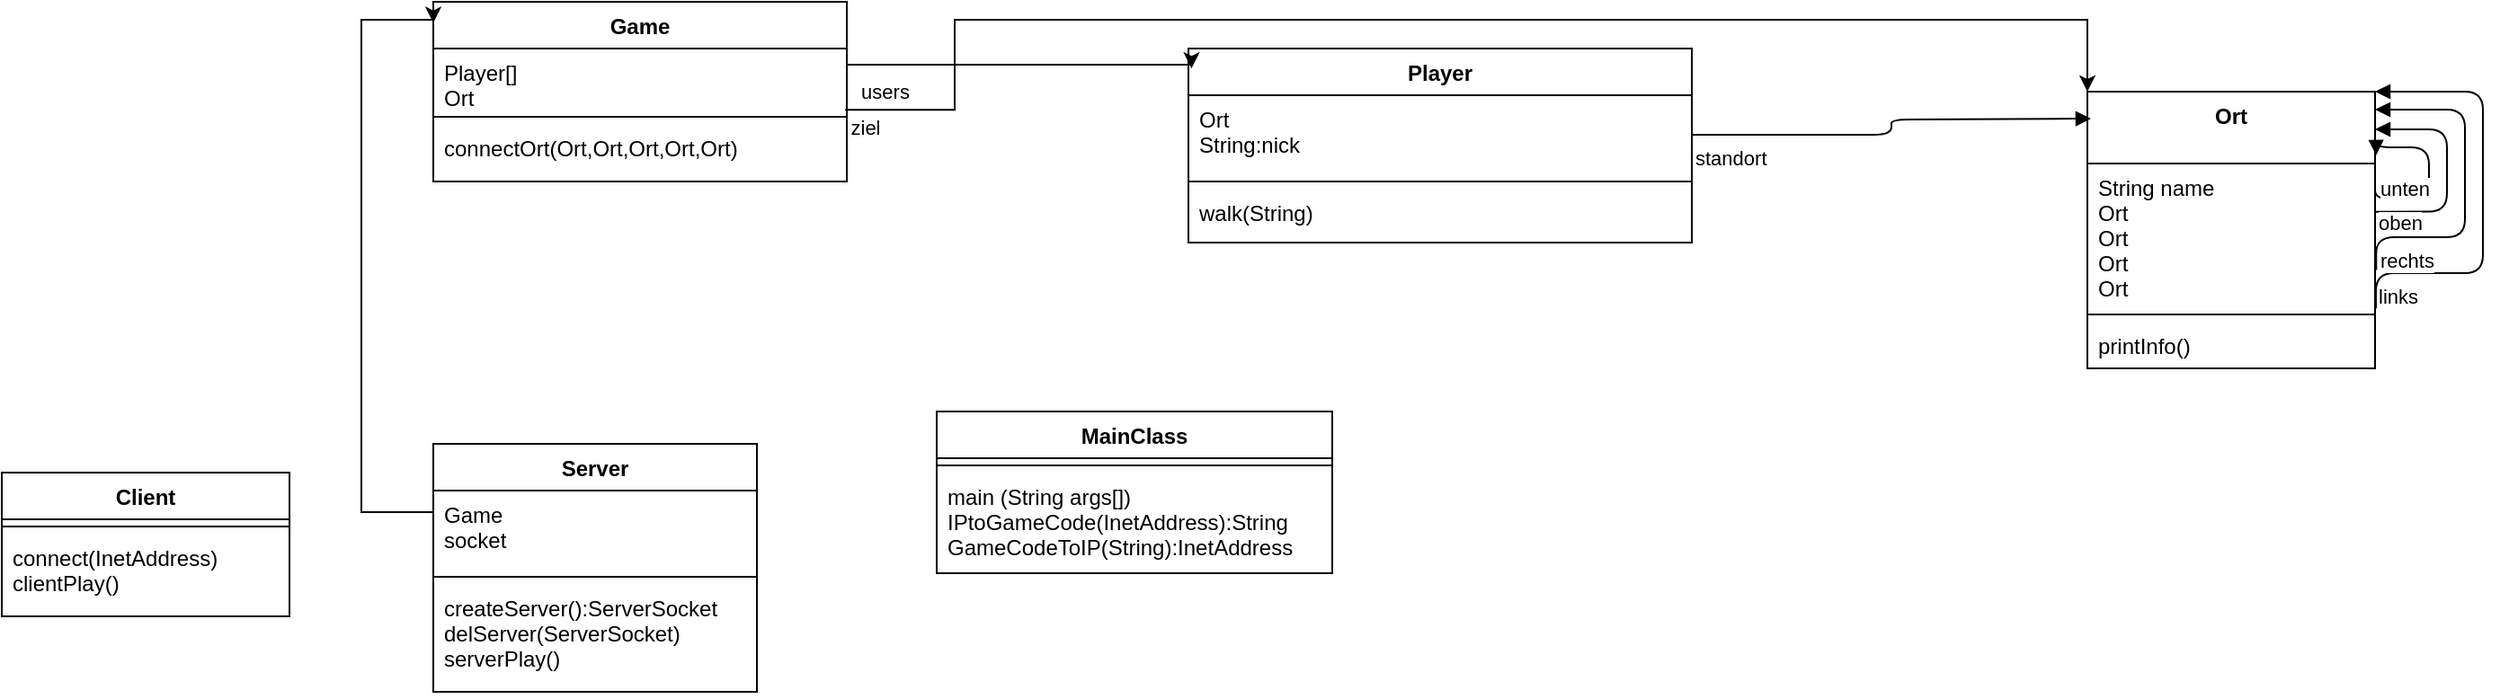 <mxfile version="15.2.1" type="github">
  <diagram id="lLabMF4MRWrVzhpLIE5X" name="Page-1">
    <mxGraphModel dx="1609" dy="724" grid="1" gridSize="10" guides="1" tooltips="1" connect="1" arrows="1" fold="1" page="1" pageScale="1" pageWidth="827" pageHeight="1169" math="0" shadow="0">
      <root>
        <mxCell id="0" />
        <mxCell id="1" parent="0" />
        <mxCell id="9VH3EkR2QSLjIcWtbJTV-1" value="Player" style="swimlane;fontStyle=1;align=center;verticalAlign=top;childLayout=stackLayout;horizontal=1;startSize=26;horizontalStack=0;resizeParent=1;resizeParentMax=0;resizeLast=0;collapsible=1;marginBottom=0;" parent="1" vertex="1">
          <mxGeometry x="60" y="66" width="280" height="108" as="geometry">
            <mxRectangle x="60" y="66" width="70" height="26" as="alternateBounds" />
          </mxGeometry>
        </mxCell>
        <mxCell id="9VH3EkR2QSLjIcWtbJTV-2" value="Ort&#xa;String:nick&#xa;" style="text;strokeColor=none;fillColor=none;align=left;verticalAlign=top;spacingLeft=4;spacingRight=4;overflow=hidden;rotatable=0;points=[[0,0.5],[1,0.5]];portConstraint=eastwest;" parent="9VH3EkR2QSLjIcWtbJTV-1" vertex="1">
          <mxGeometry y="26" width="280" height="44" as="geometry" />
        </mxCell>
        <mxCell id="9VH3EkR2QSLjIcWtbJTV-3" value="" style="line;strokeWidth=1;fillColor=none;align=left;verticalAlign=middle;spacingTop=-1;spacingLeft=3;spacingRight=3;rotatable=0;labelPosition=right;points=[];portConstraint=eastwest;" parent="9VH3EkR2QSLjIcWtbJTV-1" vertex="1">
          <mxGeometry y="70" width="280" height="8" as="geometry" />
        </mxCell>
        <mxCell id="9VH3EkR2QSLjIcWtbJTV-4" value="walk(String)" style="text;strokeColor=none;fillColor=none;align=left;verticalAlign=top;spacingLeft=4;spacingRight=4;overflow=hidden;rotatable=0;points=[[0,0.5],[1,0.5]];portConstraint=eastwest;" parent="9VH3EkR2QSLjIcWtbJTV-1" vertex="1">
          <mxGeometry y="78" width="280" height="30" as="geometry" />
        </mxCell>
        <mxCell id="9VH3EkR2QSLjIcWtbJTV-5" value="Ort" style="swimlane;fontStyle=1;align=center;verticalAlign=top;childLayout=stackLayout;horizontal=1;startSize=40;horizontalStack=0;resizeParent=1;resizeParentMax=0;resizeLast=0;collapsible=1;marginBottom=0;" parent="1" vertex="1">
          <mxGeometry x="560" y="90" width="160" height="154" as="geometry" />
        </mxCell>
        <mxCell id="9VH3EkR2QSLjIcWtbJTV-6" value="String name&#xa;Ort&#xa;Ort&#xa;Ort&#xa;Ort" style="text;strokeColor=none;fillColor=none;align=left;verticalAlign=top;spacingLeft=4;spacingRight=4;overflow=hidden;rotatable=0;points=[[0,0.5],[1,0.5]];portConstraint=eastwest;" parent="9VH3EkR2QSLjIcWtbJTV-5" vertex="1">
          <mxGeometry y="40" width="160" height="80" as="geometry" />
        </mxCell>
        <mxCell id="9VH3EkR2QSLjIcWtbJTV-7" value="" style="line;strokeWidth=1;fillColor=none;align=left;verticalAlign=middle;spacingTop=-1;spacingLeft=3;spacingRight=3;rotatable=0;labelPosition=right;points=[];portConstraint=eastwest;" parent="9VH3EkR2QSLjIcWtbJTV-5" vertex="1">
          <mxGeometry y="120" width="160" height="8" as="geometry" />
        </mxCell>
        <mxCell id="9VH3EkR2QSLjIcWtbJTV-8" value="printInfo()" style="text;strokeColor=none;fillColor=none;align=left;verticalAlign=top;spacingLeft=4;spacingRight=4;overflow=hidden;rotatable=0;points=[[0,0.5],[1,0.5]];portConstraint=eastwest;" parent="9VH3EkR2QSLjIcWtbJTV-5" vertex="1">
          <mxGeometry y="128" width="160" height="26" as="geometry" />
        </mxCell>
        <mxCell id="9VH3EkR2QSLjIcWtbJTV-16" value="&lt;div&gt;links&lt;/div&gt;&lt;div&gt;&lt;br&gt;&lt;/div&gt;" style="endArrow=block;endFill=1;html=1;edgeStyle=orthogonalEdgeStyle;align=left;verticalAlign=top;exitX=1.003;exitY=1.008;exitDx=0;exitDy=0;exitPerimeter=0;" parent="9VH3EkR2QSLjIcWtbJTV-5" source="9VH3EkR2QSLjIcWtbJTV-6" edge="1">
          <mxGeometry x="-0.836" y="1" relative="1" as="geometry">
            <mxPoint x="160" y="90" as="sourcePoint" />
            <mxPoint x="160" as="targetPoint" />
            <Array as="points">
              <mxPoint x="220" y="101" />
              <mxPoint x="220" />
            </Array>
            <mxPoint y="1" as="offset" />
          </mxGeometry>
        </mxCell>
        <mxCell id="9VH3EkR2QSLjIcWtbJTV-18" value="&lt;div&gt;rechts&lt;/div&gt;" style="endArrow=block;endFill=1;html=1;edgeStyle=orthogonalEdgeStyle;align=left;verticalAlign=top;exitX=1.004;exitY=0.741;exitDx=0;exitDy=0;exitPerimeter=0;" parent="9VH3EkR2QSLjIcWtbJTV-5" source="9VH3EkR2QSLjIcWtbJTV-6" target="9VH3EkR2QSLjIcWtbJTV-5" edge="1">
          <mxGeometry x="-0.806" y="-1" relative="1" as="geometry">
            <mxPoint x="20" y="90" as="sourcePoint" />
            <mxPoint x="161" y="10" as="targetPoint" />
            <Array as="points">
              <mxPoint x="210" y="81" />
              <mxPoint x="210" y="10" />
            </Array>
            <mxPoint y="-1" as="offset" />
          </mxGeometry>
        </mxCell>
        <mxCell id="9VH3EkR2QSLjIcWtbJTV-9" value="&lt;div&gt;standort&lt;/div&gt;" style="endArrow=block;endFill=1;html=1;edgeStyle=orthogonalEdgeStyle;align=left;verticalAlign=top;exitX=1;exitY=0.5;exitDx=0;exitDy=0;" parent="1" source="9VH3EkR2QSLjIcWtbJTV-2" edge="1">
          <mxGeometry x="-1" relative="1" as="geometry">
            <mxPoint x="320" y="380" as="sourcePoint" />
            <mxPoint x="562" y="105" as="targetPoint" />
          </mxGeometry>
        </mxCell>
        <mxCell id="9VH3EkR2QSLjIcWtbJTV-20" value="&lt;div&gt;oben&lt;/div&gt;" style="endArrow=block;endFill=1;html=1;edgeStyle=orthogonalEdgeStyle;align=left;verticalAlign=top;" parent="1" target="9VH3EkR2QSLjIcWtbJTV-5" edge="1">
          <mxGeometry x="-1.0" y="7" relative="1" as="geometry">
            <mxPoint x="720" y="156.83" as="sourcePoint" />
            <mxPoint x="820" y="50" as="targetPoint" />
            <Array as="points">
              <mxPoint x="760" y="157" />
              <mxPoint x="760" y="111" />
            </Array>
            <mxPoint as="offset" />
          </mxGeometry>
        </mxCell>
        <mxCell id="9VH3EkR2QSLjIcWtbJTV-22" value="&lt;div&gt;unten&lt;/div&gt;" style="endArrow=block;endFill=1;html=1;edgeStyle=orthogonalEdgeStyle;align=left;verticalAlign=top;entryX=1.004;entryY=0.23;entryDx=0;entryDy=0;entryPerimeter=0;" parent="1" target="9VH3EkR2QSLjIcWtbJTV-5" edge="1">
          <mxGeometry x="1" y="-5" relative="1" as="geometry">
            <mxPoint x="720" y="140" as="sourcePoint" />
            <mxPoint x="740" y="120" as="targetPoint" />
            <Array as="points">
              <mxPoint x="720" y="150" />
              <mxPoint x="750" y="150" />
              <mxPoint x="750" y="121" />
            </Array>
            <mxPoint x="5" y="5" as="offset" />
          </mxGeometry>
        </mxCell>
        <mxCell id="9" value="Game" style="swimlane;fontStyle=1;align=center;verticalAlign=top;childLayout=stackLayout;horizontal=1;startSize=26;horizontalStack=0;resizeParent=1;resizeParentMax=0;resizeLast=0;collapsible=1;marginBottom=0;" parent="1" vertex="1">
          <mxGeometry x="-360" y="40" width="230" height="100" as="geometry">
            <mxRectangle x="-360" y="40" width="70" height="26" as="alternateBounds" />
          </mxGeometry>
        </mxCell>
        <mxCell id="10" value="Player[]&#xa;Ort" style="text;strokeColor=none;fillColor=none;align=left;verticalAlign=top;spacingLeft=4;spacingRight=4;overflow=hidden;rotatable=0;points=[[0,0.5],[1,0.5]];portConstraint=eastwest;" parent="9" vertex="1">
          <mxGeometry y="26" width="230" height="34" as="geometry" />
        </mxCell>
        <mxCell id="11" value="" style="line;strokeWidth=1;fillColor=none;align=left;verticalAlign=middle;spacingTop=-1;spacingLeft=3;spacingRight=3;rotatable=0;labelPosition=right;points=[];portConstraint=eastwest;" parent="9" vertex="1">
          <mxGeometry y="60" width="230" height="8" as="geometry" />
        </mxCell>
        <mxCell id="12" value="connectOrt(Ort,Ort,Ort,Ort,Ort)" style="text;strokeColor=none;fillColor=none;align=left;verticalAlign=top;spacingLeft=4;spacingRight=4;overflow=hidden;rotatable=0;points=[[0,0.5],[1,0.5]];portConstraint=eastwest;" parent="9" vertex="1">
          <mxGeometry y="68" width="230" height="32" as="geometry" />
        </mxCell>
        <mxCell id="13" value="&lt;div&gt;users&lt;/div&gt;" style="edgeStyle=orthogonalEdgeStyle;rounded=0;orthogonalLoop=1;jettySize=auto;html=1;entryX=0.006;entryY=0.103;entryDx=0;entryDy=0;entryPerimeter=0;" parent="1" source="10" target="9VH3EkR2QSLjIcWtbJTV-1" edge="1">
          <mxGeometry x="-0.791" y="-15" relative="1" as="geometry">
            <Array as="points">
              <mxPoint x="-80" y="75" />
              <mxPoint x="-80" y="75" />
            </Array>
            <mxPoint as="offset" />
          </mxGeometry>
        </mxCell>
        <mxCell id="14" value="ziel" style="edgeStyle=orthogonalEdgeStyle;rounded=0;orthogonalLoop=1;jettySize=auto;html=1;entryX=0;entryY=0;entryDx=0;entryDy=0;exitX=0.996;exitY=1.004;exitDx=0;exitDy=0;exitPerimeter=0;" parent="1" source="10" target="9VH3EkR2QSLjIcWtbJTV-5" edge="1">
          <mxGeometry x="-0.973" y="-10" relative="1" as="geometry">
            <mxPoint x="-185" y="240" as="targetPoint" />
            <mxPoint x="-120" y="110" as="sourcePoint" />
            <Array as="points">
              <mxPoint x="-70" y="100" />
              <mxPoint x="-70" y="50" />
              <mxPoint x="560" y="50" />
            </Array>
            <mxPoint as="offset" />
          </mxGeometry>
        </mxCell>
        <mxCell id="054RzPieajS0i06p7EYy-35" value="MainClass" style="swimlane;fontStyle=1;align=center;verticalAlign=top;childLayout=stackLayout;horizontal=1;startSize=26;horizontalStack=0;resizeParent=1;resizeParentMax=0;resizeLast=0;collapsible=1;marginBottom=0;" vertex="1" parent="1">
          <mxGeometry x="-80" y="268" width="220" height="90" as="geometry" />
        </mxCell>
        <mxCell id="054RzPieajS0i06p7EYy-37" value="" style="line;strokeWidth=1;fillColor=none;align=left;verticalAlign=middle;spacingTop=-1;spacingLeft=3;spacingRight=3;rotatable=0;labelPosition=right;points=[];portConstraint=eastwest;" vertex="1" parent="054RzPieajS0i06p7EYy-35">
          <mxGeometry y="26" width="220" height="8" as="geometry" />
        </mxCell>
        <mxCell id="054RzPieajS0i06p7EYy-38" value="main (String args[])&#xa;IPtoGameCode(InetAddress):String&#xa;GameCodeToIP(String):InetAddress" style="text;strokeColor=none;fillColor=none;align=left;verticalAlign=top;spacingLeft=4;spacingRight=4;overflow=hidden;rotatable=0;points=[[0,0.5],[1,0.5]];portConstraint=eastwest;" vertex="1" parent="054RzPieajS0i06p7EYy-35">
          <mxGeometry y="34" width="220" height="56" as="geometry" />
        </mxCell>
        <mxCell id="054RzPieajS0i06p7EYy-39" value="Server" style="swimlane;fontStyle=1;align=center;verticalAlign=top;childLayout=stackLayout;horizontal=1;startSize=26;horizontalStack=0;resizeParent=1;resizeParentMax=0;resizeLast=0;collapsible=1;marginBottom=0;" vertex="1" parent="1">
          <mxGeometry x="-360" y="286" width="180" height="138" as="geometry" />
        </mxCell>
        <mxCell id="054RzPieajS0i06p7EYy-40" value="Game&#xa;socket&#xa;" style="text;strokeColor=none;fillColor=none;align=left;verticalAlign=top;spacingLeft=4;spacingRight=4;overflow=hidden;rotatable=0;points=[[0,0.5],[1,0.5]];portConstraint=eastwest;" vertex="1" parent="054RzPieajS0i06p7EYy-39">
          <mxGeometry y="26" width="180" height="44" as="geometry" />
        </mxCell>
        <mxCell id="054RzPieajS0i06p7EYy-41" value="" style="line;strokeWidth=1;fillColor=none;align=left;verticalAlign=middle;spacingTop=-1;spacingLeft=3;spacingRight=3;rotatable=0;labelPosition=right;points=[];portConstraint=eastwest;" vertex="1" parent="054RzPieajS0i06p7EYy-39">
          <mxGeometry y="70" width="180" height="8" as="geometry" />
        </mxCell>
        <mxCell id="054RzPieajS0i06p7EYy-42" value="createServer():ServerSocket&#xa;delServer(ServerSocket)&#xa;serverPlay()&#xa;" style="text;strokeColor=none;fillColor=none;align=left;verticalAlign=top;spacingLeft=4;spacingRight=4;overflow=hidden;rotatable=0;points=[[0,0.5],[1,0.5]];portConstraint=eastwest;" vertex="1" parent="054RzPieajS0i06p7EYy-39">
          <mxGeometry y="78" width="180" height="60" as="geometry" />
        </mxCell>
        <mxCell id="054RzPieajS0i06p7EYy-43" style="edgeStyle=orthogonalEdgeStyle;rounded=0;orthogonalLoop=1;jettySize=auto;html=1;entryX=0;entryY=0.118;entryDx=0;entryDy=0;entryPerimeter=0;" edge="1" parent="1" source="054RzPieajS0i06p7EYy-40" target="9">
          <mxGeometry relative="1" as="geometry">
            <mxPoint x="-400" y="50" as="targetPoint" />
            <Array as="points">
              <mxPoint x="-400" y="324" />
              <mxPoint x="-400" y="50" />
              <mxPoint x="-360" y="50" />
            </Array>
          </mxGeometry>
        </mxCell>
        <mxCell id="054RzPieajS0i06p7EYy-45" value="Client" style="swimlane;fontStyle=1;align=center;verticalAlign=top;childLayout=stackLayout;horizontal=1;startSize=26;horizontalStack=0;resizeParent=1;resizeParentMax=0;resizeLast=0;collapsible=1;marginBottom=0;" vertex="1" parent="1">
          <mxGeometry x="-600" y="302" width="160" height="80" as="geometry" />
        </mxCell>
        <mxCell id="054RzPieajS0i06p7EYy-47" value="" style="line;strokeWidth=1;fillColor=none;align=left;verticalAlign=middle;spacingTop=-1;spacingLeft=3;spacingRight=3;rotatable=0;labelPosition=right;points=[];portConstraint=eastwest;" vertex="1" parent="054RzPieajS0i06p7EYy-45">
          <mxGeometry y="26" width="160" height="8" as="geometry" />
        </mxCell>
        <mxCell id="054RzPieajS0i06p7EYy-48" value="connect(InetAddress)&#xa;clientPlay()&#xa;" style="text;strokeColor=none;fillColor=none;align=left;verticalAlign=top;spacingLeft=4;spacingRight=4;overflow=hidden;rotatable=0;points=[[0,0.5],[1,0.5]];portConstraint=eastwest;" vertex="1" parent="054RzPieajS0i06p7EYy-45">
          <mxGeometry y="34" width="160" height="46" as="geometry" />
        </mxCell>
      </root>
    </mxGraphModel>
  </diagram>
</mxfile>
